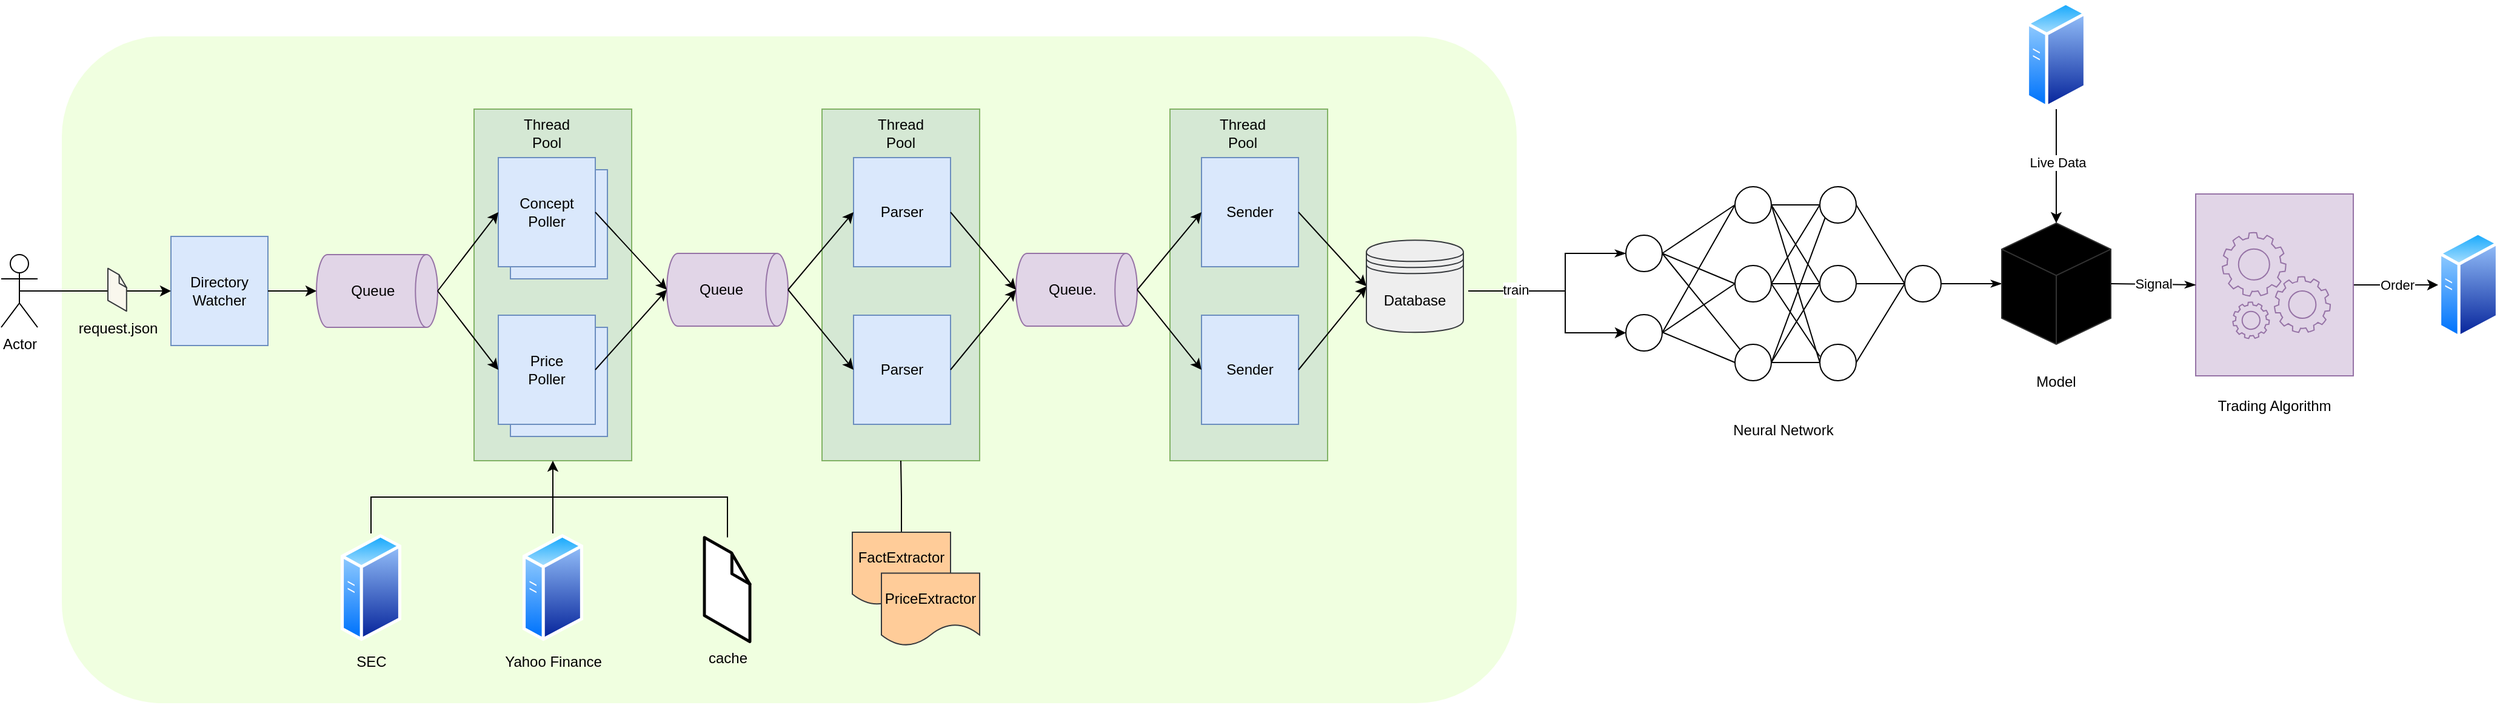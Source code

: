 <mxfile version="14.6.13" type="device"><diagram id="Uc7wO5jZ0mnAPqPivELf" name="Page-1"><mxGraphModel dx="2416" dy="704" grid="1" gridSize="10" guides="1" tooltips="1" connect="1" arrows="1" fold="1" page="1" pageScale="1" pageWidth="827" pageHeight="1169" math="0" shadow="0"><root><mxCell id="0"/><mxCell id="1" parent="0"/><mxCell id="kiufa7p6xv2dPa-8TVBL-117" value="" style="rounded=1;whiteSpace=wrap;html=1;strokeColor=none;fillColor=#B3FF66;opacity=20;" parent="1" vertex="1"><mxGeometry x="-100" y="60" width="1200" height="550" as="geometry"/></mxCell><mxCell id="kiufa7p6xv2dPa-8TVBL-39" value="" style="rounded=0;whiteSpace=wrap;html=1;fillColor=#d5e8d4;strokeColor=#82b366;" parent="1" vertex="1"><mxGeometry x="814" y="120" width="130" height="290" as="geometry"/></mxCell><mxCell id="kiufa7p6xv2dPa-8TVBL-35" value="" style="rounded=0;whiteSpace=wrap;html=1;fillColor=#d5e8d4;strokeColor=#82b366;" parent="1" vertex="1"><mxGeometry x="527" y="120" width="130" height="290" as="geometry"/></mxCell><mxCell id="kiufa7p6xv2dPa-8TVBL-22" value="" style="rounded=0;whiteSpace=wrap;html=1;fillColor=#d5e8d4;strokeColor=#82b366;" parent="1" vertex="1"><mxGeometry x="240" y="120" width="130" height="290" as="geometry"/></mxCell><mxCell id="kiufa7p6xv2dPa-8TVBL-24" value="Poller" style="rounded=0;whiteSpace=wrap;html=1;fillColor=#dae8fc;strokeColor=#6c8ebf;" parent="1" vertex="1"><mxGeometry x="270" y="300" width="80" height="90" as="geometry"/></mxCell><mxCell id="kiufa7p6xv2dPa-8TVBL-23" value="Poller" style="rounded=0;whiteSpace=wrap;html=1;fillColor=#dae8fc;strokeColor=#6c8ebf;" parent="1" vertex="1"><mxGeometry x="270" y="170" width="80" height="90" as="geometry"/></mxCell><mxCell id="HAvQeMUSJQNMTFpUK1Np-1" value="Queue&amp;nbsp;&amp;nbsp;" style="strokeWidth=1;html=1;shape=mxgraph.flowchart.direct_data;whiteSpace=wrap;fillColor=#e1d5e7;strokeColor=#9673a6;" parent="1" vertex="1"><mxGeometry x="110" y="240" width="100" height="60" as="geometry"/></mxCell><mxCell id="HAvQeMUSJQNMTFpUK1Np-3" value="Queue&amp;nbsp; &amp;nbsp;" style="strokeWidth=1;html=1;shape=mxgraph.flowchart.direct_data;whiteSpace=wrap;fillColor=#e1d5e7;strokeColor=#9673a6;" parent="1" vertex="1"><mxGeometry x="399" y="239" width="100" height="60" as="geometry"/></mxCell><mxCell id="HAvQeMUSJQNMTFpUK1Np-4" value="Queue.&amp;nbsp;&amp;nbsp;" style="strokeWidth=1;html=1;shape=mxgraph.flowchart.direct_data;whiteSpace=wrap;fillColor=#e1d5e7;strokeColor=#9673a6;" parent="1" vertex="1"><mxGeometry x="687" y="239" width="100" height="60" as="geometry"/></mxCell><mxCell id="HAvQeMUSJQNMTFpUK1Np-6" value="Concept&lt;br&gt;Poller" style="rounded=0;whiteSpace=wrap;html=1;fillColor=#dae8fc;strokeColor=#6c8ebf;" parent="1" vertex="1"><mxGeometry x="260" y="160" width="80" height="90" as="geometry"/></mxCell><mxCell id="HAvQeMUSJQNMTFpUK1Np-7" value="Price&lt;br&gt;Poller" style="rounded=0;whiteSpace=wrap;html=1;fillColor=#dae8fc;strokeColor=#6c8ebf;" parent="1" vertex="1"><mxGeometry x="260" y="290" width="80" height="90" as="geometry"/></mxCell><mxCell id="HAvQeMUSJQNMTFpUK1Np-8" value="" style="endArrow=classic;html=1;exitX=1;exitY=0.5;exitDx=0;exitDy=0;exitPerimeter=0;entryX=0;entryY=0.5;entryDx=0;entryDy=0;" parent="1" source="HAvQeMUSJQNMTFpUK1Np-1" target="HAvQeMUSJQNMTFpUK1Np-6" edge="1"><mxGeometry width="50" height="50" relative="1" as="geometry"><mxPoint x="230" y="240" as="sourcePoint"/><mxPoint x="280" y="190" as="targetPoint"/></mxGeometry></mxCell><mxCell id="HAvQeMUSJQNMTFpUK1Np-9" value="" style="endArrow=classic;html=1;exitX=1;exitY=0.5;exitDx=0;exitDy=0;exitPerimeter=0;entryX=0;entryY=0.5;entryDx=0;entryDy=0;" parent="1" source="HAvQeMUSJQNMTFpUK1Np-1" target="HAvQeMUSJQNMTFpUK1Np-7" edge="1"><mxGeometry width="50" height="50" relative="1" as="geometry"><mxPoint x="250" y="280" as="sourcePoint"/><mxPoint x="290" y="215" as="targetPoint"/></mxGeometry></mxCell><mxCell id="HAvQeMUSJQNMTFpUK1Np-10" value="" style="endArrow=classic;html=1;exitX=1;exitY=0.5;exitDx=0;exitDy=0;entryX=0;entryY=0.5;entryDx=0;entryDy=0;entryPerimeter=0;" parent="1" source="HAvQeMUSJQNMTFpUK1Np-6" target="HAvQeMUSJQNMTFpUK1Np-3" edge="1"><mxGeometry width="50" height="50" relative="1" as="geometry"><mxPoint x="250" y="280" as="sourcePoint"/><mxPoint x="290" y="215" as="targetPoint"/></mxGeometry></mxCell><mxCell id="HAvQeMUSJQNMTFpUK1Np-11" value="" style="endArrow=classic;html=1;exitX=1;exitY=0.5;exitDx=0;exitDy=0;entryX=0;entryY=0.5;entryDx=0;entryDy=0;entryPerimeter=0;" parent="1" source="HAvQeMUSJQNMTFpUK1Np-7" target="HAvQeMUSJQNMTFpUK1Np-3" edge="1"><mxGeometry width="50" height="50" relative="1" as="geometry"><mxPoint x="250" y="280" as="sourcePoint"/><mxPoint x="290" y="345" as="targetPoint"/></mxGeometry></mxCell><mxCell id="HAvQeMUSJQNMTFpUK1Np-12" value="Parser" style="rounded=0;whiteSpace=wrap;html=1;fillColor=#dae8fc;strokeColor=#6c8ebf;" parent="1" vertex="1"><mxGeometry x="553" y="160" width="80" height="90" as="geometry"/></mxCell><mxCell id="HAvQeMUSJQNMTFpUK1Np-13" value="Parser" style="rounded=0;whiteSpace=wrap;html=1;fillColor=#dae8fc;strokeColor=#6c8ebf;" parent="1" vertex="1"><mxGeometry x="553" y="290" width="80" height="90" as="geometry"/></mxCell><mxCell id="HAvQeMUSJQNMTFpUK1Np-14" value="" style="endArrow=classic;html=1;exitX=1;exitY=0.5;exitDx=0;exitDy=0;exitPerimeter=0;entryX=0;entryY=0.5;entryDx=0;entryDy=0;" parent="1" source="HAvQeMUSJQNMTFpUK1Np-3" target="HAvQeMUSJQNMTFpUK1Np-12" edge="1"><mxGeometry width="50" height="50" relative="1" as="geometry"><mxPoint x="509" y="270" as="sourcePoint"/><mxPoint x="549" y="190" as="targetPoint"/></mxGeometry></mxCell><mxCell id="HAvQeMUSJQNMTFpUK1Np-15" value="" style="endArrow=classic;html=1;exitX=1;exitY=0.5;exitDx=0;exitDy=0;exitPerimeter=0;entryX=0;entryY=0.5;entryDx=0;entryDy=0;" parent="1" source="HAvQeMUSJQNMTFpUK1Np-3" target="HAvQeMUSJQNMTFpUK1Np-13" edge="1"><mxGeometry width="50" height="50" relative="1" as="geometry"><mxPoint x="509" y="270" as="sourcePoint"/><mxPoint x="559" y="215" as="targetPoint"/></mxGeometry></mxCell><mxCell id="HAvQeMUSJQNMTFpUK1Np-16" value="" style="endArrow=classic;html=1;exitX=1;exitY=0.5;exitDx=0;exitDy=0;entryX=0;entryY=0.5;entryDx=0;entryDy=0;entryPerimeter=0;" parent="1" source="HAvQeMUSJQNMTFpUK1Np-12" target="HAvQeMUSJQNMTFpUK1Np-4" edge="1"><mxGeometry width="50" height="50" relative="1" as="geometry"><mxPoint x="519" y="280" as="sourcePoint"/><mxPoint x="669" y="270" as="targetPoint"/></mxGeometry></mxCell><mxCell id="HAvQeMUSJQNMTFpUK1Np-17" value="" style="endArrow=classic;html=1;exitX=1;exitY=0.5;exitDx=0;exitDy=0;entryX=0;entryY=0.5;entryDx=0;entryDy=0;entryPerimeter=0;" parent="1" source="HAvQeMUSJQNMTFpUK1Np-13" target="HAvQeMUSJQNMTFpUK1Np-4" edge="1"><mxGeometry width="50" height="50" relative="1" as="geometry"><mxPoint x="519" y="280" as="sourcePoint"/><mxPoint x="669" y="270" as="targetPoint"/></mxGeometry></mxCell><mxCell id="HAvQeMUSJQNMTFpUK1Np-18" value="Sender" style="rounded=0;whiteSpace=wrap;html=1;fillColor=#dae8fc;strokeColor=#6c8ebf;" parent="1" vertex="1"><mxGeometry x="840" y="160" width="80" height="90" as="geometry"/></mxCell><mxCell id="HAvQeMUSJQNMTFpUK1Np-19" value="Sender" style="rounded=0;whiteSpace=wrap;html=1;fillColor=#dae8fc;strokeColor=#6c8ebf;" parent="1" vertex="1"><mxGeometry x="840" y="290" width="80" height="90" as="geometry"/></mxCell><mxCell id="HAvQeMUSJQNMTFpUK1Np-20" value="" style="endArrow=classic;html=1;exitX=1;exitY=0.5;exitDx=0;exitDy=0;exitPerimeter=0;entryX=0;entryY=0.5;entryDx=0;entryDy=0;" parent="1" source="HAvQeMUSJQNMTFpUK1Np-4" target="HAvQeMUSJQNMTFpUK1Np-18" edge="1"><mxGeometry width="50" height="50" relative="1" as="geometry"><mxPoint x="794" y="270" as="sourcePoint"/><mxPoint x="834" y="190" as="targetPoint"/></mxGeometry></mxCell><mxCell id="HAvQeMUSJQNMTFpUK1Np-21" value="" style="endArrow=classic;html=1;entryX=0;entryY=0.5;entryDx=0;entryDy=0;exitX=1;exitY=0.5;exitDx=0;exitDy=0;exitPerimeter=0;" parent="1" source="HAvQeMUSJQNMTFpUK1Np-4" target="HAvQeMUSJQNMTFpUK1Np-19" edge="1"><mxGeometry width="50" height="50" relative="1" as="geometry"><mxPoint x="794" y="270" as="sourcePoint"/><mxPoint x="844" y="215" as="targetPoint"/></mxGeometry></mxCell><mxCell id="kiufa7p6xv2dPa-8TVBL-89" style="edgeStyle=orthogonalEdgeStyle;rounded=0;orthogonalLoop=1;jettySize=auto;html=1;exitX=0;exitY=0.5;exitDx=0;exitDy=0;entryX=0;entryY=0.5;entryDx=0;entryDy=0;endArrow=classic;endFill=1;startArrow=classic;startFill=1;strokeColor=#CCCCCC;" parent="1" source="kiufa7p6xv2dPa-8TVBL-55" edge="1"><mxGeometry relative="1" as="geometry"><Array as="points"><mxPoint x="1140" y="305"/><mxPoint x="1140" y="239"/></Array><mxPoint x="1190" y="239" as="targetPoint"/></mxGeometry></mxCell><mxCell id="HAvQeMUSJQNMTFpUK1Np-23" value="" style="endArrow=classic;html=1;exitX=1;exitY=0.5;exitDx=0;exitDy=0;entryX=0;entryY=0.5;entryDx=0;entryDy=0;" parent="1" source="HAvQeMUSJQNMTFpUK1Np-18" target="GHpapGd2WwcE7miVzJvR-5" edge="1"><mxGeometry width="50" height="50" relative="1" as="geometry"><mxPoint x="804" y="280" as="sourcePoint"/><mxPoint x="980" y="270" as="targetPoint"/></mxGeometry></mxCell><mxCell id="HAvQeMUSJQNMTFpUK1Np-24" value="" style="endArrow=classic;html=1;exitX=1;exitY=0.5;exitDx=0;exitDy=0;entryX=0;entryY=0.5;entryDx=0;entryDy=0;" parent="1" source="HAvQeMUSJQNMTFpUK1Np-19" target="GHpapGd2WwcE7miVzJvR-5" edge="1"><mxGeometry width="50" height="50" relative="1" as="geometry"><mxPoint x="924" y="215" as="sourcePoint"/><mxPoint x="980" y="270" as="targetPoint"/></mxGeometry></mxCell><mxCell id="HAvQeMUSJQNMTFpUK1Np-26" value="Directory&lt;br&gt;Watcher" style="rounded=0;whiteSpace=wrap;html=1;fillColor=#dae8fc;strokeColor=#6c8ebf;" parent="1" vertex="1"><mxGeometry x="-10" y="225" width="80" height="90" as="geometry"/></mxCell><mxCell id="HAvQeMUSJQNMTFpUK1Np-27" value="" style="endArrow=classic;html=1;exitX=1;exitY=0.5;exitDx=0;exitDy=0;entryX=0;entryY=0.5;entryDx=0;entryDy=0;entryPerimeter=0;" parent="1" source="HAvQeMUSJQNMTFpUK1Np-26" target="HAvQeMUSJQNMTFpUK1Np-1" edge="1"><mxGeometry width="50" height="50" relative="1" as="geometry"><mxPoint x="80" y="367.5" as="sourcePoint"/><mxPoint x="120" y="302.5" as="targetPoint"/></mxGeometry></mxCell><mxCell id="kiufa7p6xv2dPa-8TVBL-6" value="" style="endArrow=classic;html=1;entryX=0;entryY=0.5;entryDx=0;entryDy=0;exitX=0.5;exitY=0.5;exitDx=0;exitDy=0;exitPerimeter=0;" parent="1" source="kiufa7p6xv2dPa-8TVBL-21" target="HAvQeMUSJQNMTFpUK1Np-26" edge="1"><mxGeometry width="50" height="50" relative="1" as="geometry"><mxPoint x="-100" y="270" as="sourcePoint"/><mxPoint x="-10" y="410" as="targetPoint"/></mxGeometry></mxCell><mxCell id="kiufa7p6xv2dPa-8TVBL-9" value="request.json" style="verticalLabelPosition=bottom;html=1;verticalAlign=top;strokeWidth=1;align=center;outlineConnect=0;dashed=0;outlineConnect=0;shape=mxgraph.aws3d.file;aspect=fixed;strokeColor=#36393d;fillColor=#f9f7ed;" parent="1" vertex="1"><mxGeometry x="-62.0" y="251.35" width="15.4" height="35.3" as="geometry"/></mxCell><mxCell id="kiufa7p6xv2dPa-8TVBL-21" value="Actor" style="shape=umlActor;verticalLabelPosition=bottom;verticalAlign=top;html=1;outlineConnect=0;" parent="1" vertex="1"><mxGeometry x="-150" y="240" width="30" height="60" as="geometry"/></mxCell><mxCell id="kiufa7p6xv2dPa-8TVBL-28" value="Yahoo Finance" style="aspect=fixed;perimeter=ellipsePerimeter;html=1;align=center;shadow=0;dashed=0;spacingTop=3;image;image=img/lib/active_directory/generic_server.svg;labelBackgroundColor=none;" parent="1" vertex="1"><mxGeometry x="280" y="470" width="50" height="89.29" as="geometry"/></mxCell><mxCell id="kiufa7p6xv2dPa-8TVBL-41" value="Thread Pool" style="text;html=1;strokeColor=none;fillColor=none;align=center;verticalAlign=middle;whiteSpace=wrap;rounded=0;" parent="1" vertex="1"><mxGeometry x="280" y="130" width="40" height="20" as="geometry"/></mxCell><mxCell id="kiufa7p6xv2dPa-8TVBL-42" value="Thread Pool" style="text;html=1;strokeColor=none;fillColor=none;align=center;verticalAlign=middle;whiteSpace=wrap;rounded=0;" parent="1" vertex="1"><mxGeometry x="572" y="130" width="40" height="20" as="geometry"/></mxCell><mxCell id="kiufa7p6xv2dPa-8TVBL-43" value="Thread Pool" style="text;html=1;strokeColor=none;fillColor=none;align=center;verticalAlign=middle;whiteSpace=wrap;rounded=0;" parent="1" vertex="1"><mxGeometry x="854" y="130" width="40" height="20" as="geometry"/></mxCell><mxCell id="kiufa7p6xv2dPa-8TVBL-52" value="cache" style="verticalLabelPosition=bottom;html=1;verticalAlign=top;strokeWidth=1;align=center;outlineConnect=0;outlineConnect=0;shape=mxgraph.aws3d.file;aspect=fixed;" parent="1" vertex="1"><mxGeometry x="430" y="473.29" width="37.52" height="86" as="geometry"/></mxCell><mxCell id="GHpapGd2WwcE7miVzJvR-5" value="Database" style="shape=datastore;whiteSpace=wrap;html=1;labelBackgroundColor=none;strokeColor=#36393d;strokeWidth=1;fillColor=#eeeeee;" parent="1" vertex="1"><mxGeometry x="976" y="228.17" width="80" height="76" as="geometry"/></mxCell><mxCell id="GHpapGd2WwcE7miVzJvR-6" style="edgeStyle=orthogonalEdgeStyle;rounded=0;orthogonalLoop=1;jettySize=auto;html=1;exitX=0.5;exitY=0;exitDx=0;exitDy=0;endArrow=none;endFill=0;startArrow=none;startFill=0;" parent="1" source="kiufa7p6xv2dPa-8TVBL-28" target="kiufa7p6xv2dPa-8TVBL-52" edge="1"><mxGeometry relative="1" as="geometry"><Array as="points"><mxPoint x="305" y="440"/><mxPoint x="449" y="440"/></Array><mxPoint x="390" y="505.5" as="sourcePoint"/><mxPoint x="390" y="440" as="targetPoint"/></mxGeometry></mxCell><mxCell id="GHpapGd2WwcE7miVzJvR-7" value="" style="endArrow=none;html=1;endFill=0;startArrow=classic;startFill=1;" parent="1" edge="1"><mxGeometry width="50" height="50" relative="1" as="geometry"><mxPoint x="305" y="410" as="sourcePoint"/><mxPoint x="305" y="440" as="targetPoint"/></mxGeometry></mxCell><mxCell id="GHpapGd2WwcE7miVzJvR-10" value="SEC" style="aspect=fixed;perimeter=ellipsePerimeter;html=1;align=center;shadow=0;dashed=0;spacingTop=3;image;image=img/lib/active_directory/generic_server.svg;labelBackgroundColor=none;" parent="1" vertex="1"><mxGeometry x="130" y="470" width="50" height="89.29" as="geometry"/></mxCell><mxCell id="GHpapGd2WwcE7miVzJvR-13" style="edgeStyle=orthogonalEdgeStyle;rounded=0;orthogonalLoop=1;jettySize=auto;html=1;exitX=0.5;exitY=0;exitDx=0;exitDy=0;endArrow=none;endFill=0;startArrow=none;startFill=0;" parent="1" source="GHpapGd2WwcE7miVzJvR-10" edge="1"><mxGeometry relative="1" as="geometry"><Array as="points"><mxPoint x="155" y="440"/></Array><mxPoint x="146" y="470" as="sourcePoint"/><mxPoint x="370" y="440" as="targetPoint"/></mxGeometry></mxCell><mxCell id="GHpapGd2WwcE7miVzJvR-20" style="edgeStyle=orthogonalEdgeStyle;rounded=0;orthogonalLoop=1;jettySize=auto;html=1;exitX=0.5;exitY=0;exitDx=0;exitDy=0;entryX=0.5;entryY=1;entryDx=0;entryDy=0;fontColor=#000000;startArrow=none;startFill=0;endArrow=none;endFill=0;strokeColor=#000000;" parent="1" source="GHpapGd2WwcE7miVzJvR-15" target="kiufa7p6xv2dPa-8TVBL-35" edge="1"><mxGeometry relative="1" as="geometry"/></mxCell><mxCell id="GHpapGd2WwcE7miVzJvR-15" value="FactExtractor" style="shape=document;whiteSpace=wrap;html=1;boundedLbl=1;labelBackgroundColor=none;strokeColor=#36393d;strokeWidth=1;fillColor=#ffcc99;" parent="1" vertex="1"><mxGeometry x="552" y="469" width="81" height="60" as="geometry"/></mxCell><mxCell id="GHpapGd2WwcE7miVzJvR-16" value="PriceExtractor" style="shape=document;whiteSpace=wrap;html=1;boundedLbl=1;labelBackgroundColor=none;strokeColor=#36393d;strokeWidth=1;fillColor=#ffcc99;" parent="1" vertex="1"><mxGeometry x="576" y="502.71" width="81" height="60" as="geometry"/></mxCell><mxCell id="T9-p5GNtsNxltDLqCBQ9-1" style="edgeStyle=orthogonalEdgeStyle;rounded=0;orthogonalLoop=1;jettySize=auto;html=1;exitX=1;exitY=0.5;exitDx=0;exitDy=0;entryX=0;entryY=0.5;entryDx=0;entryDy=0;startArrow=none;startFill=0;endArrow=classic;endFill=1;" edge="1" parent="1" source="T9-p5GNtsNxltDLqCBQ9-3" target="T9-p5GNtsNxltDLqCBQ9-45"><mxGeometry relative="1" as="geometry"/></mxCell><mxCell id="T9-p5GNtsNxltDLqCBQ9-2" value="Order" style="edgeLabel;html=1;align=center;verticalAlign=middle;resizable=0;points=[];" vertex="1" connectable="0" parent="T9-p5GNtsNxltDLqCBQ9-1"><mxGeometry x="-0.08" relative="1" as="geometry"><mxPoint x="4" as="offset"/></mxGeometry></mxCell><mxCell id="T9-p5GNtsNxltDLqCBQ9-3" value="" style="rounded=0;whiteSpace=wrap;html=1;fillColor=#e1d5e7;strokeColor=#9673a6;" vertex="1" parent="1"><mxGeometry x="1660" y="190" width="130" height="150" as="geometry"/></mxCell><mxCell id="T9-p5GNtsNxltDLqCBQ9-4" style="edgeStyle=orthogonalEdgeStyle;rounded=0;orthogonalLoop=1;jettySize=auto;html=1;exitX=0;exitY=0.5;exitDx=0;exitDy=0;entryX=0;entryY=0.5;entryDx=0;entryDy=0;endArrow=classicThin;endFill=1;startArrow=classic;startFill=1;" edge="1" parent="1" source="T9-p5GNtsNxltDLqCBQ9-8" target="T9-p5GNtsNxltDLqCBQ9-7"><mxGeometry relative="1" as="geometry"><Array as="points"><mxPoint x="1140" y="305"/><mxPoint x="1140" y="239"/></Array></mxGeometry></mxCell><mxCell id="T9-p5GNtsNxltDLqCBQ9-5" style="edgeStyle=orthogonalEdgeStyle;rounded=0;orthogonalLoop=1;jettySize=auto;html=1;exitX=1;exitY=0.5;exitDx=0;exitDy=0;exitPerimeter=0;startArrow=none;startFill=0;endArrow=none;endFill=0;" edge="1" parent="1"><mxGeometry relative="1" as="geometry"><mxPoint x="1140" y="270" as="targetPoint"/><mxPoint x="1060" y="270" as="sourcePoint"/></mxGeometry></mxCell><mxCell id="T9-p5GNtsNxltDLqCBQ9-6" value="train" style="edgeLabel;html=1;align=center;verticalAlign=middle;resizable=0;points=[];" vertex="1" connectable="0" parent="T9-p5GNtsNxltDLqCBQ9-5"><mxGeometry x="-0.025" y="-2" relative="1" as="geometry"><mxPoint y="-3" as="offset"/></mxGeometry></mxCell><mxCell id="T9-p5GNtsNxltDLqCBQ9-7" value="" style="ellipse;whiteSpace=wrap;html=1;aspect=fixed;" vertex="1" parent="1"><mxGeometry x="1190" y="224" width="30" height="30" as="geometry"/></mxCell><mxCell id="T9-p5GNtsNxltDLqCBQ9-8" value="" style="ellipse;whiteSpace=wrap;html=1;aspect=fixed;" vertex="1" parent="1"><mxGeometry x="1190" y="289.5" width="30" height="30" as="geometry"/></mxCell><mxCell id="T9-p5GNtsNxltDLqCBQ9-9" value="" style="ellipse;whiteSpace=wrap;html=1;aspect=fixed;" vertex="1" parent="1"><mxGeometry x="1280" y="184" width="30" height="30" as="geometry"/></mxCell><mxCell id="T9-p5GNtsNxltDLqCBQ9-10" value="" style="ellipse;whiteSpace=wrap;html=1;aspect=fixed;" vertex="1" parent="1"><mxGeometry x="1280" y="249" width="30" height="30" as="geometry"/></mxCell><mxCell id="T9-p5GNtsNxltDLqCBQ9-11" value="" style="ellipse;whiteSpace=wrap;html=1;aspect=fixed;" vertex="1" parent="1"><mxGeometry x="1280" y="314" width="30" height="30" as="geometry"/></mxCell><mxCell id="T9-p5GNtsNxltDLqCBQ9-12" value="" style="ellipse;whiteSpace=wrap;html=1;aspect=fixed;" vertex="1" parent="1"><mxGeometry x="1420" y="249" width="30" height="30" as="geometry"/></mxCell><mxCell id="T9-p5GNtsNxltDLqCBQ9-13" value="" style="endArrow=none;html=1;exitX=1;exitY=0.5;exitDx=0;exitDy=0;entryX=0;entryY=0.5;entryDx=0;entryDy=0;endFill=0;" edge="1" parent="1" source="T9-p5GNtsNxltDLqCBQ9-7" target="T9-p5GNtsNxltDLqCBQ9-9"><mxGeometry width="50" height="50" relative="1" as="geometry"><mxPoint x="1160" y="376.65" as="sourcePoint"/><mxPoint x="1226" y="311.65" as="targetPoint"/></mxGeometry></mxCell><mxCell id="T9-p5GNtsNxltDLqCBQ9-14" value="" style="endArrow=none;html=1;exitX=1;exitY=0.5;exitDx=0;exitDy=0;entryX=0;entryY=0.5;entryDx=0;entryDy=0;endFill=0;" edge="1" parent="1" source="T9-p5GNtsNxltDLqCBQ9-7" target="T9-p5GNtsNxltDLqCBQ9-10"><mxGeometry width="50" height="50" relative="1" as="geometry"><mxPoint x="1270" y="269" as="sourcePoint"/><mxPoint x="1290" y="244" as="targetPoint"/></mxGeometry></mxCell><mxCell id="T9-p5GNtsNxltDLqCBQ9-15" value="" style="endArrow=none;html=1;exitX=1;exitY=0.5;exitDx=0;exitDy=0;entryX=0;entryY=0;entryDx=0;entryDy=0;endFill=0;" edge="1" parent="1" source="T9-p5GNtsNxltDLqCBQ9-7" target="T9-p5GNtsNxltDLqCBQ9-11"><mxGeometry width="50" height="50" relative="1" as="geometry"><mxPoint x="1270" y="269" as="sourcePoint"/><mxPoint x="1290" y="290" as="targetPoint"/></mxGeometry></mxCell><mxCell id="T9-p5GNtsNxltDLqCBQ9-16" value="" style="endArrow=none;html=1;exitX=1;exitY=0.5;exitDx=0;exitDy=0;entryX=0;entryY=0.5;entryDx=0;entryDy=0;endFill=0;" edge="1" parent="1" source="T9-p5GNtsNxltDLqCBQ9-8" target="T9-p5GNtsNxltDLqCBQ9-9"><mxGeometry width="50" height="50" relative="1" as="geometry"><mxPoint x="1230" y="265.5" as="sourcePoint"/><mxPoint x="1260" y="314" as="targetPoint"/></mxGeometry></mxCell><mxCell id="T9-p5GNtsNxltDLqCBQ9-17" value="" style="endArrow=none;html=1;exitX=1;exitY=0.5;exitDx=0;exitDy=0;entryX=0;entryY=0.5;entryDx=0;entryDy=0;endFill=0;" edge="1" parent="1" source="T9-p5GNtsNxltDLqCBQ9-8" target="T9-p5GNtsNxltDLqCBQ9-10"><mxGeometry width="50" height="50" relative="1" as="geometry"><mxPoint x="1230" y="314.5" as="sourcePoint"/><mxPoint x="1290" y="209" as="targetPoint"/></mxGeometry></mxCell><mxCell id="T9-p5GNtsNxltDLqCBQ9-18" value="" style="endArrow=none;html=1;entryX=0;entryY=0.5;entryDx=0;entryDy=0;endFill=0;" edge="1" parent="1" target="T9-p5GNtsNxltDLqCBQ9-11"><mxGeometry width="50" height="50" relative="1" as="geometry"><mxPoint x="1220" y="304" as="sourcePoint"/><mxPoint x="1290" y="265.5" as="targetPoint"/></mxGeometry></mxCell><mxCell id="T9-p5GNtsNxltDLqCBQ9-19" value="" style="ellipse;whiteSpace=wrap;html=1;aspect=fixed;" vertex="1" parent="1"><mxGeometry x="1350" y="184" width="30" height="30" as="geometry"/></mxCell><mxCell id="T9-p5GNtsNxltDLqCBQ9-20" value="" style="ellipse;whiteSpace=wrap;html=1;aspect=fixed;" vertex="1" parent="1"><mxGeometry x="1350" y="249" width="30" height="30" as="geometry"/></mxCell><mxCell id="T9-p5GNtsNxltDLqCBQ9-21" value="" style="ellipse;whiteSpace=wrap;html=1;aspect=fixed;" vertex="1" parent="1"><mxGeometry x="1350" y="314" width="30" height="30" as="geometry"/></mxCell><mxCell id="T9-p5GNtsNxltDLqCBQ9-22" value="" style="endArrow=none;html=1;exitX=1;exitY=0.5;exitDx=0;exitDy=0;entryX=0;entryY=0.5;entryDx=0;entryDy=0;endFill=0;" edge="1" parent="1" source="T9-p5GNtsNxltDLqCBQ9-9" target="T9-p5GNtsNxltDLqCBQ9-19"><mxGeometry width="50" height="50" relative="1" as="geometry"><mxPoint x="1230" y="249" as="sourcePoint"/><mxPoint x="1290" y="209" as="targetPoint"/></mxGeometry></mxCell><mxCell id="T9-p5GNtsNxltDLqCBQ9-23" value="" style="endArrow=none;html=1;exitX=1;exitY=0.5;exitDx=0;exitDy=0;entryX=0;entryY=0.5;entryDx=0;entryDy=0;endFill=0;" edge="1" parent="1" source="T9-p5GNtsNxltDLqCBQ9-9" target="T9-p5GNtsNxltDLqCBQ9-20"><mxGeometry width="50" height="50" relative="1" as="geometry"><mxPoint x="1320" y="209" as="sourcePoint"/><mxPoint x="1360" y="209" as="targetPoint"/></mxGeometry></mxCell><mxCell id="T9-p5GNtsNxltDLqCBQ9-24" value="" style="endArrow=none;html=1;exitX=1;exitY=0.5;exitDx=0;exitDy=0;entryX=0;entryY=0.5;entryDx=0;entryDy=0;endFill=0;" edge="1" parent="1" source="T9-p5GNtsNxltDLqCBQ9-9" target="T9-p5GNtsNxltDLqCBQ9-21"><mxGeometry width="50" height="50" relative="1" as="geometry"><mxPoint x="1320" y="209" as="sourcePoint"/><mxPoint x="1360" y="274" as="targetPoint"/></mxGeometry></mxCell><mxCell id="T9-p5GNtsNxltDLqCBQ9-25" value="" style="endArrow=none;html=1;exitX=1;exitY=0.5;exitDx=0;exitDy=0;entryX=0;entryY=0.5;entryDx=0;entryDy=0;endFill=0;" edge="1" parent="1" source="T9-p5GNtsNxltDLqCBQ9-10" target="T9-p5GNtsNxltDLqCBQ9-19"><mxGeometry width="50" height="50" relative="1" as="geometry"><mxPoint x="1330" y="219" as="sourcePoint"/><mxPoint x="1370" y="284" as="targetPoint"/></mxGeometry></mxCell><mxCell id="T9-p5GNtsNxltDLqCBQ9-26" value="" style="endArrow=none;html=1;exitX=1;exitY=0.5;exitDx=0;exitDy=0;endFill=0;" edge="1" parent="1" source="T9-p5GNtsNxltDLqCBQ9-10" target="T9-p5GNtsNxltDLqCBQ9-20"><mxGeometry width="50" height="50" relative="1" as="geometry"><mxPoint x="1320" y="274" as="sourcePoint"/><mxPoint x="1360" y="209" as="targetPoint"/></mxGeometry></mxCell><mxCell id="T9-p5GNtsNxltDLqCBQ9-27" value="" style="endArrow=none;html=1;exitX=1;exitY=0.5;exitDx=0;exitDy=0;endFill=0;" edge="1" parent="1" source="T9-p5GNtsNxltDLqCBQ9-10"><mxGeometry width="50" height="50" relative="1" as="geometry"><mxPoint x="1330" y="284" as="sourcePoint"/><mxPoint x="1350" y="324" as="targetPoint"/></mxGeometry></mxCell><mxCell id="T9-p5GNtsNxltDLqCBQ9-28" value="" style="endArrow=none;html=1;exitX=1;exitY=0.5;exitDx=0;exitDy=0;endFill=0;" edge="1" parent="1" source="T9-p5GNtsNxltDLqCBQ9-11"><mxGeometry width="50" height="50" relative="1" as="geometry"><mxPoint x="1320" y="274" as="sourcePoint"/><mxPoint x="1350" y="329" as="targetPoint"/></mxGeometry></mxCell><mxCell id="T9-p5GNtsNxltDLqCBQ9-29" value="" style="endArrow=none;html=1;exitX=1;exitY=0.5;exitDx=0;exitDy=0;entryX=0;entryY=0.5;entryDx=0;entryDy=0;endFill=0;" edge="1" parent="1" source="T9-p5GNtsNxltDLqCBQ9-11" target="T9-p5GNtsNxltDLqCBQ9-20"><mxGeometry width="50" height="50" relative="1" as="geometry"><mxPoint x="1330" y="284" as="sourcePoint"/><mxPoint x="1370" y="344" as="targetPoint"/></mxGeometry></mxCell><mxCell id="T9-p5GNtsNxltDLqCBQ9-30" value="" style="endArrow=none;html=1;exitX=1;exitY=0.5;exitDx=0;exitDy=0;entryX=0;entryY=1;entryDx=0;entryDy=0;endFill=0;" edge="1" parent="1" source="T9-p5GNtsNxltDLqCBQ9-11" target="T9-p5GNtsNxltDLqCBQ9-19"><mxGeometry width="50" height="50" relative="1" as="geometry"><mxPoint x="1320" y="339" as="sourcePoint"/><mxPoint x="1360" y="274" as="targetPoint"/></mxGeometry></mxCell><mxCell id="T9-p5GNtsNxltDLqCBQ9-31" value="" style="endArrow=none;html=1;exitX=1;exitY=0.5;exitDx=0;exitDy=0;entryX=0;entryY=0.5;entryDx=0;entryDy=0;endFill=0;" edge="1" parent="1" source="T9-p5GNtsNxltDLqCBQ9-20" target="T9-p5GNtsNxltDLqCBQ9-12"><mxGeometry width="50" height="50" relative="1" as="geometry"><mxPoint x="1230" y="249" as="sourcePoint"/><mxPoint x="1290" y="209" as="targetPoint"/></mxGeometry></mxCell><mxCell id="T9-p5GNtsNxltDLqCBQ9-32" value="" style="endArrow=none;html=1;exitX=1;exitY=0.5;exitDx=0;exitDy=0;endFill=0;" edge="1" parent="1" source="T9-p5GNtsNxltDLqCBQ9-19"><mxGeometry width="50" height="50" relative="1" as="geometry"><mxPoint x="1390" y="274" as="sourcePoint"/><mxPoint x="1420" y="264" as="targetPoint"/></mxGeometry></mxCell><mxCell id="T9-p5GNtsNxltDLqCBQ9-33" value="" style="endArrow=none;html=1;exitX=1;exitY=0.5;exitDx=0;exitDy=0;endFill=0;entryX=0;entryY=0.5;entryDx=0;entryDy=0;" edge="1" parent="1" source="T9-p5GNtsNxltDLqCBQ9-21" target="T9-p5GNtsNxltDLqCBQ9-12"><mxGeometry width="50" height="50" relative="1" as="geometry"><mxPoint x="1390" y="209" as="sourcePoint"/><mxPoint x="1430" y="274" as="targetPoint"/></mxGeometry></mxCell><mxCell id="T9-p5GNtsNxltDLqCBQ9-34" value="" style="endArrow=classicThin;html=1;exitX=1;exitY=0.5;exitDx=0;exitDy=0;entryX=0;entryY=0.5;entryDx=0;entryDy=0;endFill=1;entryPerimeter=0;" edge="1" parent="1" source="T9-p5GNtsNxltDLqCBQ9-12" target="T9-p5GNtsNxltDLqCBQ9-35"><mxGeometry width="50" height="50" relative="1" as="geometry"><mxPoint x="1470" y="264" as="sourcePoint"/><mxPoint x="1510" y="264" as="targetPoint"/></mxGeometry></mxCell><mxCell id="T9-p5GNtsNxltDLqCBQ9-35" value="" style="html=1;whiteSpace=wrap;shape=isoCube2;backgroundOutline=1;isoAngle=15;fillColor=#000000;strokeColor=#333333;" vertex="1" parent="1"><mxGeometry x="1500" y="214" width="90" height="100" as="geometry"/></mxCell><mxCell id="T9-p5GNtsNxltDLqCBQ9-36" value="Model" style="text;html=1;strokeColor=none;fillColor=none;align=center;verticalAlign=middle;whiteSpace=wrap;rounded=0;" vertex="1" parent="1"><mxGeometry x="1525" y="335" width="40" height="20" as="geometry"/></mxCell><mxCell id="T9-p5GNtsNxltDLqCBQ9-37" value="" style="edgeStyle=orthogonalEdgeStyle;rounded=0;orthogonalLoop=1;jettySize=auto;html=1;startArrow=none;startFill=0;endArrow=classic;endFill=1;entryX=0.5;entryY=0;entryDx=0;entryDy=0;entryPerimeter=0;" edge="1" parent="1" source="T9-p5GNtsNxltDLqCBQ9-39" target="T9-p5GNtsNxltDLqCBQ9-35"><mxGeometry relative="1" as="geometry"><mxPoint x="1130" y="270" as="targetPoint"/></mxGeometry></mxCell><mxCell id="T9-p5GNtsNxltDLqCBQ9-38" value="Live Data" style="edgeLabel;html=1;align=center;verticalAlign=middle;resizable=0;points=[];" vertex="1" connectable="0" parent="T9-p5GNtsNxltDLqCBQ9-37"><mxGeometry x="0.375" y="1" relative="1" as="geometry"><mxPoint y="-21" as="offset"/></mxGeometry></mxCell><mxCell id="T9-p5GNtsNxltDLqCBQ9-39" value="" style="aspect=fixed;perimeter=ellipsePerimeter;html=1;align=center;shadow=0;dashed=0;spacingTop=3;image;image=img/lib/active_directory/generic_server.svg;" vertex="1" parent="1"><mxGeometry x="1520" y="30.71" width="50" height="89.29" as="geometry"/></mxCell><mxCell id="T9-p5GNtsNxltDLqCBQ9-40" value="Signal" style="endArrow=classicThin;html=1;exitX=1;exitY=0.5;exitDx=0;exitDy=0;entryX=0;entryY=0.5;entryDx=0;entryDy=0;endFill=1;exitPerimeter=0;" edge="1" parent="1" source="T9-p5GNtsNxltDLqCBQ9-35" target="T9-p5GNtsNxltDLqCBQ9-3"><mxGeometry width="50" height="50" relative="1" as="geometry"><mxPoint x="1604" y="263.5" as="sourcePoint"/><mxPoint x="1654" y="263.5" as="targetPoint"/></mxGeometry></mxCell><mxCell id="T9-p5GNtsNxltDLqCBQ9-41" value="" style="html=1;aspect=fixed;strokeColor=#9673a6;shadow=0;align=center;verticalAlign=top;shape=mxgraph.gcp2.gear;fillColor=#e1d5e7;" vertex="1" parent="1"><mxGeometry x="1682" y="221.82" width="52.35" height="52.35" as="geometry"/></mxCell><mxCell id="T9-p5GNtsNxltDLqCBQ9-42" value="" style="html=1;aspect=fixed;strokeColor=#9673a6;shadow=0;align=center;verticalAlign=top;shape=mxgraph.gcp2.gear;fillColor=#e1d5e7;" vertex="1" parent="1"><mxGeometry x="1725" y="258.17" width="46" height="46" as="geometry"/></mxCell><mxCell id="T9-p5GNtsNxltDLqCBQ9-43" value="" style="html=1;aspect=fixed;strokeColor=#9673a6;shadow=0;align=center;verticalAlign=top;shape=mxgraph.gcp2.gear;fillColor=#e1d5e7;" vertex="1" parent="1"><mxGeometry x="1690.68" y="279.17" width="30" height="30" as="geometry"/></mxCell><mxCell id="T9-p5GNtsNxltDLqCBQ9-44" value="Trading Algorithm" style="text;html=1;strokeColor=none;fillColor=none;align=center;verticalAlign=middle;whiteSpace=wrap;rounded=0;" vertex="1" parent="1"><mxGeometry x="1660" y="355" width="130" height="20" as="geometry"/></mxCell><mxCell id="T9-p5GNtsNxltDLqCBQ9-45" value="" style="aspect=fixed;perimeter=ellipsePerimeter;html=1;align=center;shadow=0;dashed=0;spacingTop=3;image;image=img/lib/active_directory/generic_server.svg;" vertex="1" parent="1"><mxGeometry x="1860" y="220.36" width="50" height="89.29" as="geometry"/></mxCell><mxCell id="T9-p5GNtsNxltDLqCBQ9-46" value="Neural Network" style="text;html=1;strokeColor=none;fillColor=none;align=center;verticalAlign=middle;whiteSpace=wrap;rounded=0;" vertex="1" parent="1"><mxGeometry x="1270" y="375" width="100" height="20" as="geometry"/></mxCell></root></mxGraphModel></diagram></mxfile>